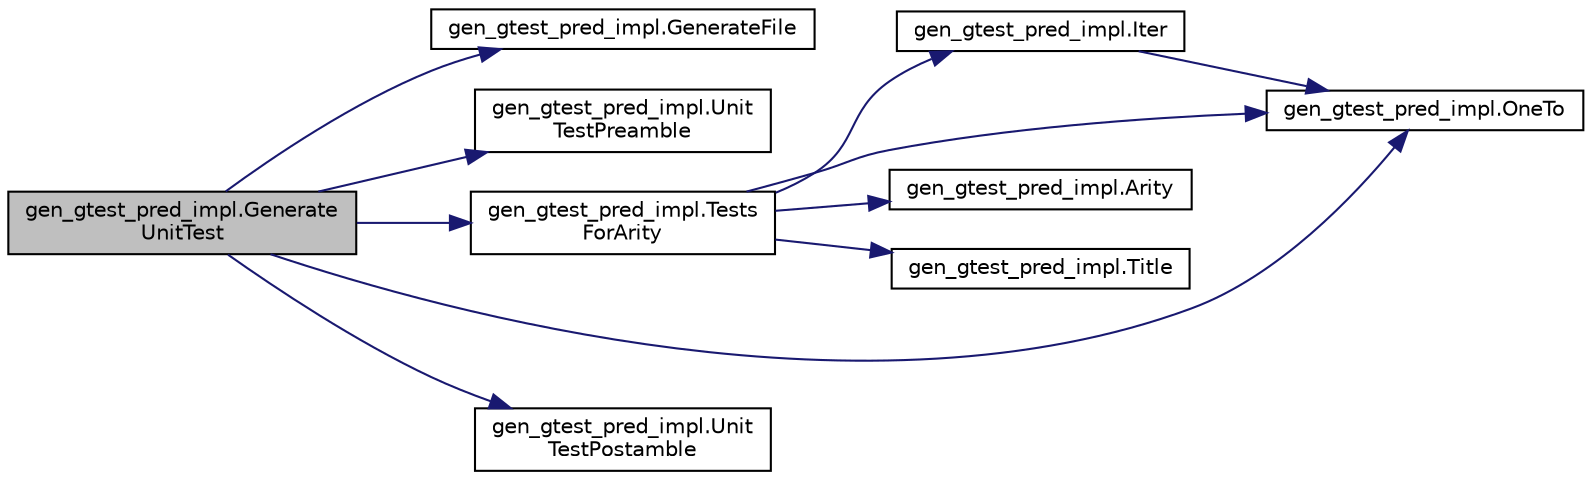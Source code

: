digraph "gen_gtest_pred_impl.GenerateUnitTest"
{
  edge [fontname="Helvetica",fontsize="10",labelfontname="Helvetica",labelfontsize="10"];
  node [fontname="Helvetica",fontsize="10",shape=record];
  rankdir="LR";
  Node38 [label="gen_gtest_pred_impl.Generate\lUnitTest",height=0.2,width=0.4,color="black", fillcolor="grey75", style="filled", fontcolor="black"];
  Node38 -> Node39 [color="midnightblue",fontsize="10",style="solid",fontname="Helvetica"];
  Node39 [label="gen_gtest_pred_impl.GenerateFile",height=0.2,width=0.4,color="black", fillcolor="white", style="filled",URL="$d0/db7/namespacegen__gtest__pred__impl.html#a16210fe365dfd176e04aa2578ac5a8d9"];
  Node38 -> Node40 [color="midnightblue",fontsize="10",style="solid",fontname="Helvetica"];
  Node40 [label="gen_gtest_pred_impl.Unit\lTestPreamble",height=0.2,width=0.4,color="black", fillcolor="white", style="filled",URL="$d0/db7/namespacegen__gtest__pred__impl.html#ae52dc86461d1b666c7b658a8c27c69f9"];
  Node38 -> Node41 [color="midnightblue",fontsize="10",style="solid",fontname="Helvetica"];
  Node41 [label="gen_gtest_pred_impl.Tests\lForArity",height=0.2,width=0.4,color="black", fillcolor="white", style="filled",URL="$d0/db7/namespacegen__gtest__pred__impl.html#ab0da913fa15e5695d5bb2dd1de5dec57"];
  Node41 -> Node42 [color="midnightblue",fontsize="10",style="solid",fontname="Helvetica"];
  Node42 [label="gen_gtest_pred_impl.Iter",height=0.2,width=0.4,color="black", fillcolor="white", style="filled",URL="$d0/db7/namespacegen__gtest__pred__impl.html#ac016218b7c9437d1d5ac85c574c83069"];
  Node42 -> Node43 [color="midnightblue",fontsize="10",style="solid",fontname="Helvetica"];
  Node43 [label="gen_gtest_pred_impl.OneTo",height=0.2,width=0.4,color="black", fillcolor="white", style="filled",URL="$d0/db7/namespacegen__gtest__pred__impl.html#a7920598d51c9dded76a4ef9ffde339e4"];
  Node41 -> Node44 [color="midnightblue",fontsize="10",style="solid",fontname="Helvetica"];
  Node44 [label="gen_gtest_pred_impl.Arity",height=0.2,width=0.4,color="black", fillcolor="white", style="filled",URL="$d0/db7/namespacegen__gtest__pred__impl.html#a5bbb7272f3588b969ab3ded6f49836a1"];
  Node41 -> Node45 [color="midnightblue",fontsize="10",style="solid",fontname="Helvetica"];
  Node45 [label="gen_gtest_pred_impl.Title",height=0.2,width=0.4,color="black", fillcolor="white", style="filled",URL="$d0/db7/namespacegen__gtest__pred__impl.html#ae49dd9bd9152dbcb3ca7994ce04c37ba"];
  Node41 -> Node43 [color="midnightblue",fontsize="10",style="solid",fontname="Helvetica"];
  Node38 -> Node43 [color="midnightblue",fontsize="10",style="solid",fontname="Helvetica"];
  Node38 -> Node46 [color="midnightblue",fontsize="10",style="solid",fontname="Helvetica"];
  Node46 [label="gen_gtest_pred_impl.Unit\lTestPostamble",height=0.2,width=0.4,color="black", fillcolor="white", style="filled",URL="$d0/db7/namespacegen__gtest__pred__impl.html#a57b922f50d0807896496dcd883c1f098"];
}
